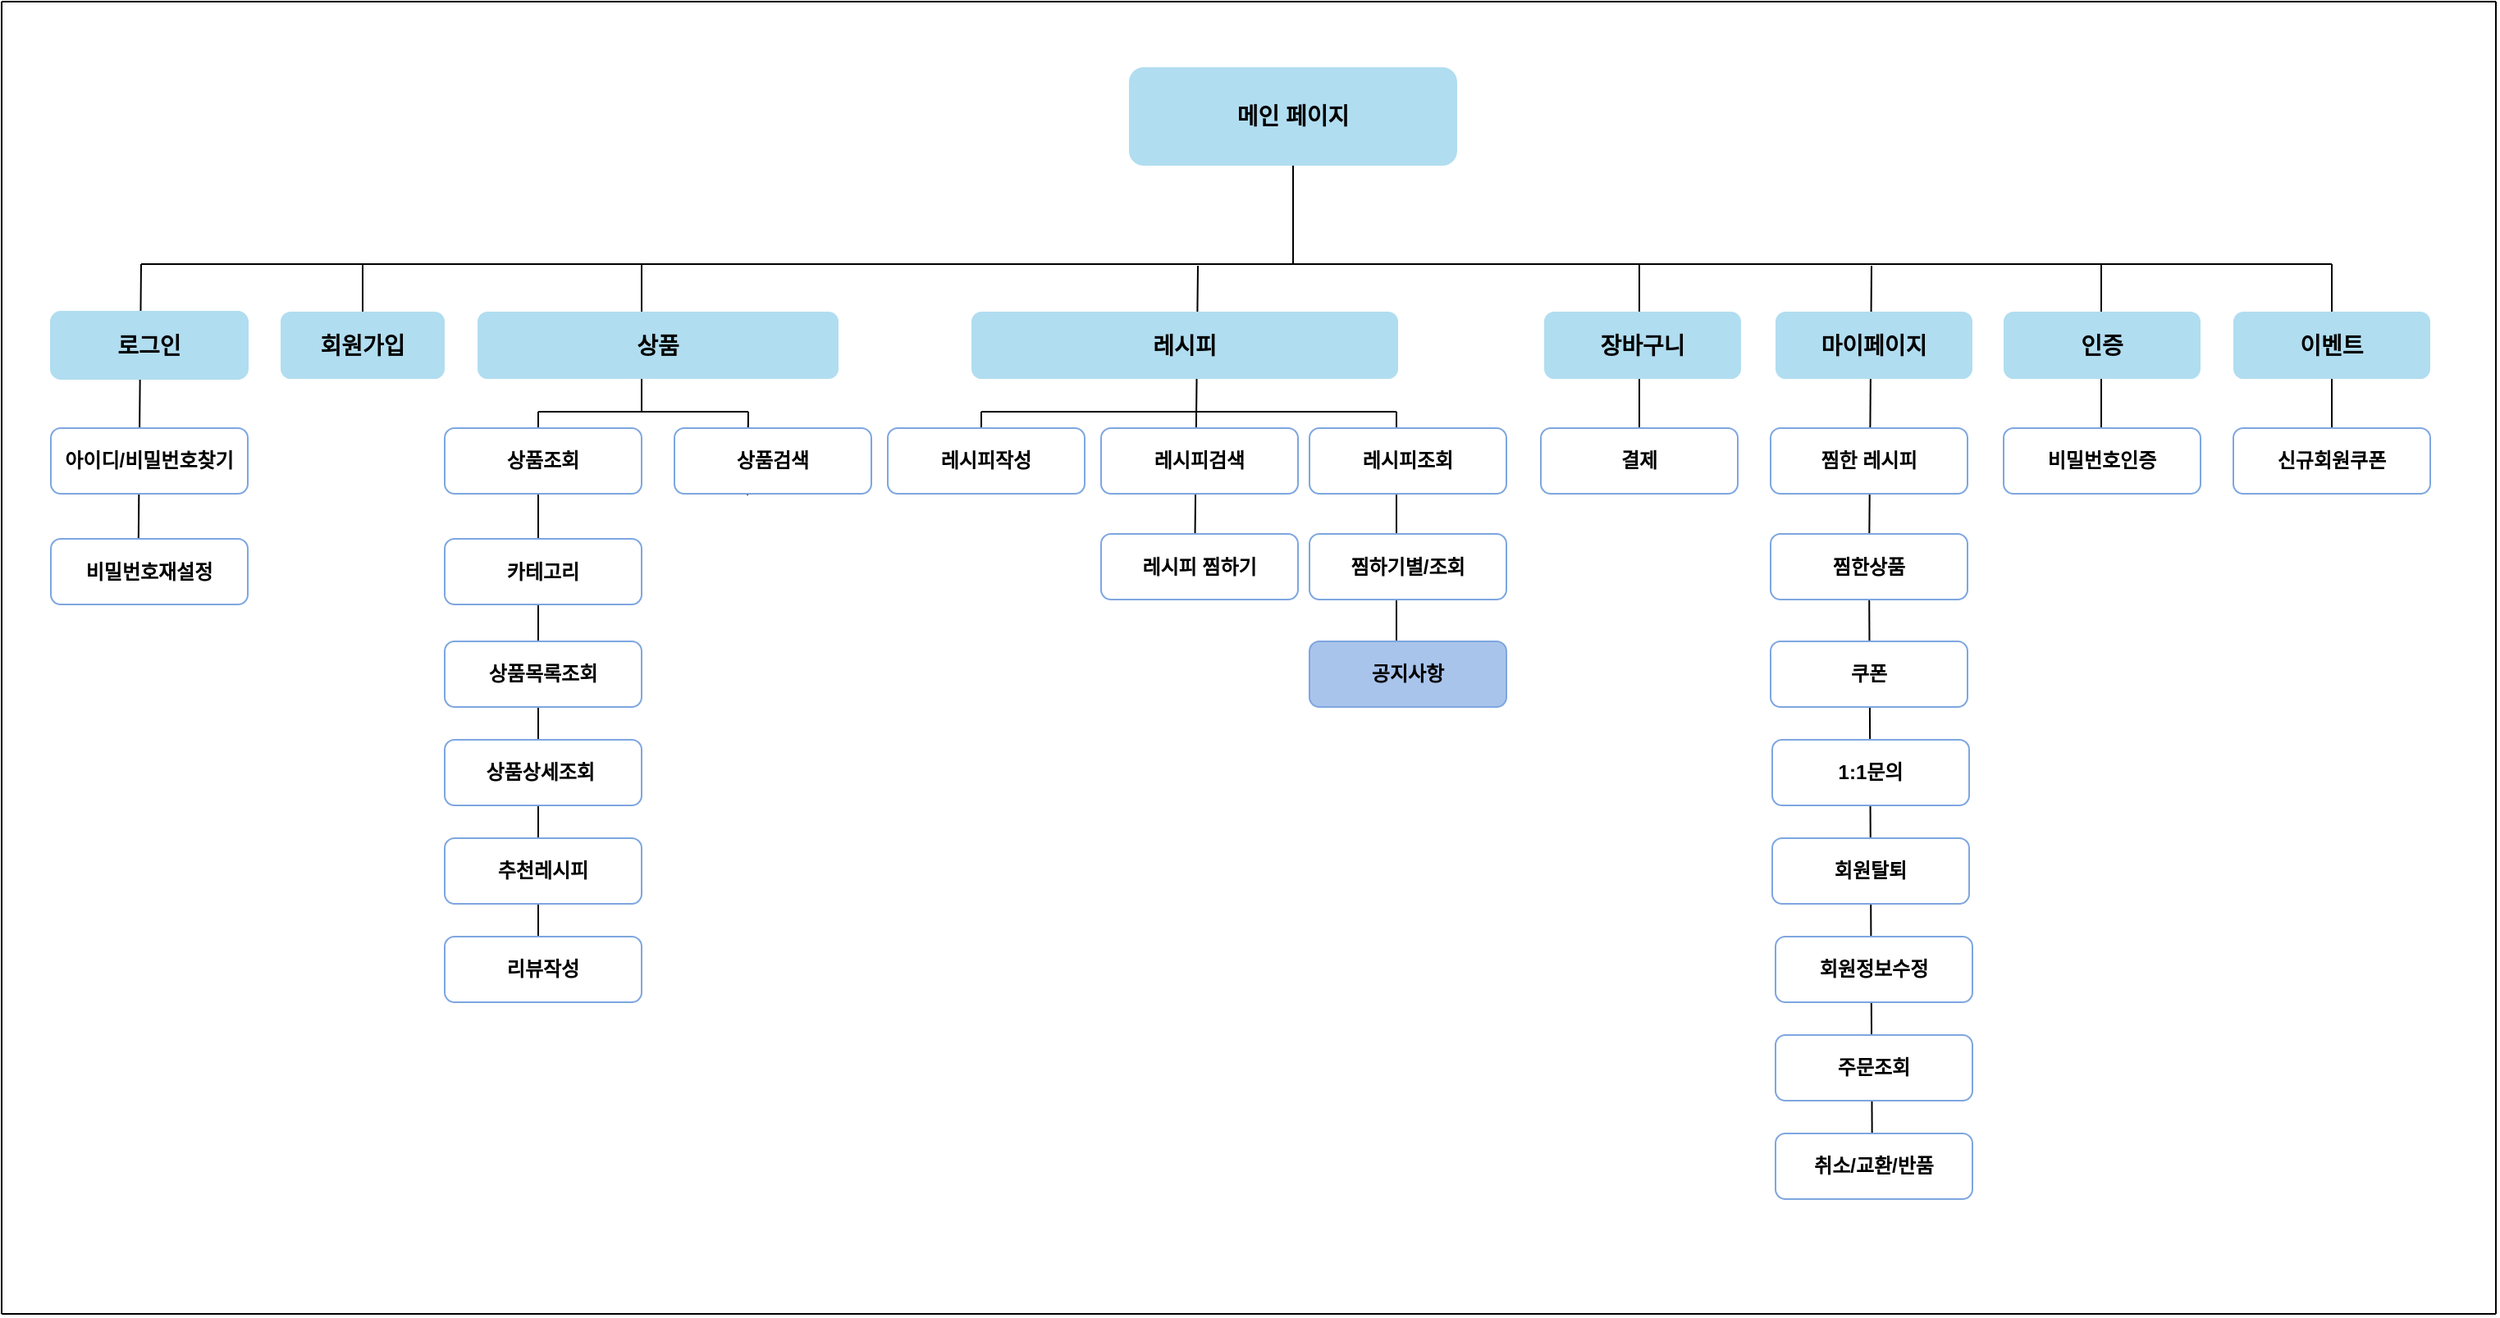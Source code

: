 <mxfile version="23.1.6" type="github">
  <diagram id="prtHgNgQTEPvFCAcTncT" name="Page-1">
    <mxGraphModel dx="790" dy="649" grid="1" gridSize="10" guides="1" tooltips="1" connect="1" arrows="1" fold="1" page="1" pageScale="1" pageWidth="2339" pageHeight="3300" math="0" shadow="0">
      <root>
        <mxCell id="0" />
        <mxCell id="1" parent="0" />
        <mxCell id="E1q4cWO9czZsZP-2fBdB-1" value="&lt;h3&gt;&lt;font style=&quot;font-size: 14px;&quot;&gt;메인 페이지&lt;/font&gt;&lt;/h3&gt;" style="rounded=1;whiteSpace=wrap;html=1;fillColor=#B1DDF0;strokeColor=none;fontColor=#000000;" parent="1" vertex="1">
          <mxGeometry x="727" y="80" width="200" height="60" as="geometry" />
        </mxCell>
        <mxCell id="E1q4cWO9czZsZP-2fBdB-7" value="" style="endArrow=none;html=1;rounded=0;" parent="1" edge="1">
          <mxGeometry width="50" height="50" relative="1" as="geometry">
            <mxPoint x="125" y="200" as="sourcePoint" />
            <mxPoint x="1460" y="200" as="targetPoint" />
          </mxGeometry>
        </mxCell>
        <mxCell id="E1q4cWO9czZsZP-2fBdB-9" value="" style="endArrow=none;html=1;rounded=0;" parent="1" edge="1">
          <mxGeometry width="50" height="50" relative="1" as="geometry">
            <mxPoint x="827" y="200" as="sourcePoint" />
            <mxPoint x="827" y="140" as="targetPoint" />
          </mxGeometry>
        </mxCell>
        <mxCell id="E1q4cWO9czZsZP-2fBdB-10" value="" style="endArrow=none;html=1;rounded=0;exitX=0.442;exitY=0.967;exitDx=0;exitDy=0;exitPerimeter=0;" parent="1" source="E1q4cWO9czZsZP-2fBdB-39" edge="1">
          <mxGeometry width="50" height="50" relative="1" as="geometry">
            <mxPoint x="125" y="480" as="sourcePoint" />
            <mxPoint x="125" y="200" as="targetPoint" />
          </mxGeometry>
        </mxCell>
        <mxCell id="E1q4cWO9czZsZP-2fBdB-11" value="" style="endArrow=none;html=1;rounded=0;" parent="1" edge="1">
          <mxGeometry width="50" height="50" relative="1" as="geometry">
            <mxPoint x="260" y="260" as="sourcePoint" />
            <mxPoint x="260" y="200" as="targetPoint" />
          </mxGeometry>
        </mxCell>
        <mxCell id="E1q4cWO9czZsZP-2fBdB-19" value="&lt;h3&gt;&lt;font style=&quot;font-size: 14px;&quot;&gt;로그인&lt;/font&gt;&lt;/h3&gt;" style="rounded=1;whiteSpace=wrap;html=1;fillColor=#B1DDF0;strokeColor=#B1DDF0;" parent="1" vertex="1">
          <mxGeometry x="70" y="229" width="120" height="41" as="geometry" />
        </mxCell>
        <mxCell id="E1q4cWO9czZsZP-2fBdB-20" value="&lt;h3 style=&quot;border-color: var(--border-color);&quot;&gt;&lt;span style=&quot;font-size: 14px;&quot;&gt;회원가입&lt;/span&gt;&lt;/h3&gt;" style="rounded=1;whiteSpace=wrap;html=1;fillColor=#B1DDF0;strokeColor=none;" parent="1" vertex="1">
          <mxGeometry x="210" y="229" width="100" height="41" as="geometry" />
        </mxCell>
        <mxCell id="E1q4cWO9czZsZP-2fBdB-34" value="" style="endArrow=none;html=1;rounded=0;" parent="1" source="dtlimb288gDjcLGbAKey-57" edge="1">
          <mxGeometry width="50" height="50" relative="1" as="geometry">
            <mxPoint x="1180" y="710" as="sourcePoint" />
            <mxPoint x="1179.5" y="201" as="targetPoint" />
          </mxGeometry>
        </mxCell>
        <mxCell id="E1q4cWO9czZsZP-2fBdB-36" value="" style="endArrow=none;html=1;rounded=0;exitX=0.496;exitY=1;exitDx=0;exitDy=0;exitPerimeter=0;" parent="1" source="dtlimb288gDjcLGbAKey-55" edge="1">
          <mxGeometry width="50" height="50" relative="1" as="geometry">
            <mxPoint x="1320" y="560" as="sourcePoint" />
            <mxPoint x="1319.5" y="200" as="targetPoint" />
          </mxGeometry>
        </mxCell>
        <mxCell id="E1q4cWO9czZsZP-2fBdB-37" value="&lt;h3&gt;&lt;span style=&quot;font-size: 14px;&quot;&gt;마이페이지&lt;/span&gt;&lt;/h3&gt;" style="rounded=1;whiteSpace=wrap;html=1;fillColor=#B1DDF0;strokeColor=none;" parent="1" vertex="1">
          <mxGeometry x="1121" y="229" width="120" height="41" as="geometry" />
        </mxCell>
        <mxCell id="E1q4cWO9czZsZP-2fBdB-38" value="&lt;font style=&quot;font-size: 12px;&quot;&gt;&lt;b&gt;아이디/비밀번호찾기&lt;/b&gt;&lt;/font&gt;" style="rounded=1;whiteSpace=wrap;html=1;strokeColor=#7EA6E0;" parent="1" vertex="1">
          <mxGeometry x="70" y="300" width="120" height="40" as="geometry" />
        </mxCell>
        <mxCell id="E1q4cWO9czZsZP-2fBdB-39" value="&lt;b&gt;비밀번호재설정&lt;/b&gt;" style="rounded=1;whiteSpace=wrap;html=1;strokeColor=#7EA6E0;" parent="1" vertex="1">
          <mxGeometry x="70" y="367.5" width="120" height="40" as="geometry" />
        </mxCell>
        <mxCell id="E1q4cWO9czZsZP-2fBdB-43" value="" style="endArrow=none;html=1;rounded=0;" parent="1" edge="1">
          <mxGeometry width="50" height="50" relative="1" as="geometry">
            <mxPoint x="430" y="290" as="sourcePoint" />
            <mxPoint x="430" y="200" as="targetPoint" />
          </mxGeometry>
        </mxCell>
        <mxCell id="E1q4cWO9czZsZP-2fBdB-44" value="&lt;h3&gt;&lt;span style=&quot;font-size: 14px;&quot;&gt;상품&lt;/span&gt;&lt;/h3&gt;" style="rounded=1;whiteSpace=wrap;html=1;fillColor=#B1DDF0;strokeColor=none;" parent="1" vertex="1">
          <mxGeometry x="330" y="229" width="220" height="41" as="geometry" />
        </mxCell>
        <mxCell id="E1q4cWO9czZsZP-2fBdB-46" value="" style="endArrow=none;html=1;rounded=0;" parent="1" edge="1">
          <mxGeometry width="50" height="50" relative="1" as="geometry">
            <mxPoint x="367" y="290" as="sourcePoint" />
            <mxPoint x="495" y="290" as="targetPoint" />
          </mxGeometry>
        </mxCell>
        <mxCell id="E1q4cWO9czZsZP-2fBdB-60" value="" style="endArrow=none;html=1;rounded=0;" parent="1" edge="1">
          <mxGeometry width="50" height="50" relative="1" as="geometry">
            <mxPoint x="367" y="350" as="sourcePoint" />
            <mxPoint x="367" y="290" as="targetPoint" />
            <Array as="points">
              <mxPoint x="367" y="650" />
              <mxPoint x="367" y="350" />
            </Array>
          </mxGeometry>
        </mxCell>
        <mxCell id="E1q4cWO9czZsZP-2fBdB-70" value="" style="endArrow=none;html=1;rounded=0;" parent="1" edge="1">
          <mxGeometry width="50" height="50" relative="1" as="geometry">
            <mxPoint x="637" y="315" as="sourcePoint" />
            <mxPoint x="637" y="290" as="targetPoint" />
            <Array as="points" />
          </mxGeometry>
        </mxCell>
        <mxCell id="E1q4cWO9czZsZP-2fBdB-95" value="" style="endArrow=none;html=1;rounded=0;" parent="1" edge="1">
          <mxGeometry width="50" height="50" relative="1" as="geometry">
            <mxPoint x="637" y="290" as="sourcePoint" />
            <mxPoint x="890" y="290" as="targetPoint" />
          </mxGeometry>
        </mxCell>
        <mxCell id="E1q4cWO9czZsZP-2fBdB-96" value="" style="endArrow=none;html=1;rounded=0;" parent="1" edge="1">
          <mxGeometry width="50" height="50" relative="1" as="geometry">
            <mxPoint x="767.212" y="370" as="sourcePoint" />
            <mxPoint x="769" y="201" as="targetPoint" />
          </mxGeometry>
        </mxCell>
        <mxCell id="E1q4cWO9czZsZP-2fBdB-97" value="&lt;h3 style=&quot;border-color: var(--border-color);&quot;&gt;레시피&lt;/h3&gt;" style="rounded=1;whiteSpace=wrap;html=1;fillColor=#B1DDF0;strokeColor=none;" parent="1" vertex="1">
          <mxGeometry x="631" y="229" width="260" height="41" as="geometry" />
        </mxCell>
        <mxCell id="E1q4cWO9czZsZP-2fBdB-99" value="" style="endArrow=none;html=1;rounded=0;exitX=0.5;exitY=0;exitDx=0;exitDy=0;" parent="1" source="dtlimb288gDjcLGbAKey-50" edge="1">
          <mxGeometry width="50" height="50" relative="1" as="geometry">
            <mxPoint x="1040" y="280" as="sourcePoint" />
            <mxPoint x="1038" y="200" as="targetPoint" />
          </mxGeometry>
        </mxCell>
        <mxCell id="E1q4cWO9czZsZP-2fBdB-100" value="&lt;h3&gt;&lt;span style=&quot;font-size: 14px;&quot;&gt;장바구니&lt;/span&gt;&lt;/h3&gt;" style="rounded=1;whiteSpace=wrap;html=1;fillColor=#B1DDF0;strokeColor=none;" parent="1" vertex="1">
          <mxGeometry x="980" y="229" width="120" height="41" as="geometry" />
        </mxCell>
        <mxCell id="KlSo-lFugnyP5eJHimmW-14" value="&lt;font style=&quot;font-size: 12px;&quot;&gt;&lt;b&gt;상품조회&lt;/b&gt;&lt;/font&gt;" style="rounded=1;whiteSpace=wrap;html=1;strokeColor=#7EA6E0;" parent="1" vertex="1">
          <mxGeometry x="310" y="300" width="120" height="40" as="geometry" />
        </mxCell>
        <mxCell id="dtlimb288gDjcLGbAKey-2" value="" style="endArrow=none;html=1;rounded=0;exitX=0.371;exitY=1.021;exitDx=0;exitDy=0;exitPerimeter=0;" parent="1" source="dtlimb288gDjcLGbAKey-3" edge="1">
          <mxGeometry width="50" height="50" relative="1" as="geometry">
            <mxPoint x="495" y="350" as="sourcePoint" />
            <mxPoint x="495" y="290" as="targetPoint" />
          </mxGeometry>
        </mxCell>
        <mxCell id="dtlimb288gDjcLGbAKey-3" value="&lt;b&gt;상품검색&lt;/b&gt;" style="rounded=1;whiteSpace=wrap;html=1;strokeColor=#7EA6E0;" parent="1" vertex="1">
          <mxGeometry x="450" y="300" width="120" height="40" as="geometry" />
        </mxCell>
        <mxCell id="dtlimb288gDjcLGbAKey-10" value="&lt;b&gt;상품목록조회&lt;/b&gt;" style="rounded=1;whiteSpace=wrap;html=1;strokeColor=#7EA6E0;" parent="1" vertex="1">
          <mxGeometry x="310" y="430" width="120" height="40" as="geometry" />
        </mxCell>
        <mxCell id="dtlimb288gDjcLGbAKey-15" value="&lt;b&gt;레시피검색&lt;/b&gt;" style="rounded=1;whiteSpace=wrap;html=1;strokeColor=#7EA6E0;" parent="1" vertex="1">
          <mxGeometry x="710" y="300" width="120" height="40" as="geometry" />
        </mxCell>
        <mxCell id="dtlimb288gDjcLGbAKey-13" value="&lt;b&gt;레시피작성&lt;/b&gt;" style="rounded=1;whiteSpace=wrap;html=1;strokeColor=#7EA6E0;" parent="1" vertex="1">
          <mxGeometry x="580" y="300" width="120" height="40" as="geometry" />
        </mxCell>
        <mxCell id="dtlimb288gDjcLGbAKey-20" value="&lt;b&gt;카테고리&lt;/b&gt;" style="rounded=1;whiteSpace=wrap;html=1;strokeColor=#7EA6E0;" parent="1" vertex="1">
          <mxGeometry x="310" y="367.5" width="120" height="40" as="geometry" />
        </mxCell>
        <mxCell id="dtlimb288gDjcLGbAKey-19" value="&lt;b&gt;레시피 찜하기&lt;/b&gt;" style="rounded=1;whiteSpace=wrap;html=1;strokeColor=#7EA6E0;" parent="1" vertex="1">
          <mxGeometry x="710" y="364.5" width="120" height="40" as="geometry" />
        </mxCell>
        <mxCell id="dtlimb288gDjcLGbAKey-36" value="&lt;b&gt;추천레시피&lt;/b&gt;" style="rounded=1;whiteSpace=wrap;html=1;strokeColor=#7EA6E0;" parent="1" vertex="1">
          <mxGeometry x="310" y="550" width="120" height="40" as="geometry" />
        </mxCell>
        <mxCell id="dtlimb288gDjcLGbAKey-37" value="&lt;b&gt;상품상세조회&amp;nbsp;&lt;/b&gt;" style="rounded=1;whiteSpace=wrap;html=1;strokeColor=#7EA6E0;" parent="1" vertex="1">
          <mxGeometry x="310" y="490" width="120" height="40" as="geometry" />
        </mxCell>
        <mxCell id="dtlimb288gDjcLGbAKey-38" value="&lt;b&gt;리뷰작성&lt;/b&gt;" style="rounded=1;whiteSpace=wrap;html=1;strokeColor=#7EA6E0;" parent="1" vertex="1">
          <mxGeometry x="310" y="610" width="120" height="40" as="geometry" />
        </mxCell>
        <mxCell id="dtlimb288gDjcLGbAKey-48" value="" style="endArrow=none;html=1;rounded=0;" parent="1" edge="1">
          <mxGeometry width="50" height="50" relative="1" as="geometry">
            <mxPoint x="890" y="450" as="sourcePoint" />
            <mxPoint x="890" y="290" as="targetPoint" />
            <Array as="points" />
          </mxGeometry>
        </mxCell>
        <mxCell id="dtlimb288gDjcLGbAKey-49" value="&lt;b&gt;레시피조회&lt;/b&gt;" style="rounded=1;whiteSpace=wrap;html=1;strokeColor=#7EA6E0;" parent="1" vertex="1">
          <mxGeometry x="837" y="300" width="120" height="40" as="geometry" />
        </mxCell>
        <mxCell id="dtlimb288gDjcLGbAKey-50" value="&lt;b&gt;결제&lt;/b&gt;" style="rounded=1;whiteSpace=wrap;html=1;strokeColor=#7EA6E0;" parent="1" vertex="1">
          <mxGeometry x="978" y="300" width="120" height="40" as="geometry" />
        </mxCell>
        <mxCell id="dtlimb288gDjcLGbAKey-53" value="&lt;b&gt;찜한 레시피&lt;/b&gt;" style="rounded=1;whiteSpace=wrap;html=1;strokeColor=#7EA6E0;" parent="1" vertex="1">
          <mxGeometry x="1118" y="300" width="120" height="40" as="geometry" />
        </mxCell>
        <mxCell id="dtlimb288gDjcLGbAKey-54" value="&lt;h3&gt;&lt;span style=&quot;font-size: 14px;&quot;&gt;인증&lt;/span&gt;&lt;/h3&gt;" style="rounded=1;whiteSpace=wrap;html=1;fillColor=#B1DDF0;strokeColor=none;" parent="1" vertex="1">
          <mxGeometry x="1260" y="229" width="120" height="41" as="geometry" />
        </mxCell>
        <mxCell id="dtlimb288gDjcLGbAKey-55" value="&lt;b&gt;비밀번호인증&lt;/b&gt;" style="rounded=1;whiteSpace=wrap;html=1;strokeColor=#7EA6E0;" parent="1" vertex="1">
          <mxGeometry x="1260" y="300" width="120" height="40" as="geometry" />
        </mxCell>
        <mxCell id="dtlimb288gDjcLGbAKey-60" value="" style="endArrow=none;html=1;rounded=0;" parent="1" target="dtlimb288gDjcLGbAKey-57" edge="1">
          <mxGeometry width="50" height="50" relative="1" as="geometry">
            <mxPoint x="1180" y="760" as="sourcePoint" />
            <mxPoint x="1179.5" y="201" as="targetPoint" />
          </mxGeometry>
        </mxCell>
        <mxCell id="dtlimb288gDjcLGbAKey-57" value="&lt;b&gt;찜한상품&lt;/b&gt;" style="rounded=1;whiteSpace=wrap;html=1;strokeColor=#7EA6E0;" parent="1" vertex="1">
          <mxGeometry x="1118" y="364.5" width="120" height="40" as="geometry" />
        </mxCell>
        <mxCell id="dtlimb288gDjcLGbAKey-61" value="&lt;b&gt;쿠폰&lt;/b&gt;" style="rounded=1;whiteSpace=wrap;html=1;strokeColor=#7EA6E0;" parent="1" vertex="1">
          <mxGeometry x="1118" y="430" width="120" height="40" as="geometry" />
        </mxCell>
        <mxCell id="dtlimb288gDjcLGbAKey-62" value="" style="endArrow=none;html=1;rounded=0;exitX=0.5;exitY=1;exitDx=0;exitDy=0;" parent="1" source="dtlimb288gDjcLGbAKey-64" edge="1">
          <mxGeometry width="50" height="50" relative="1" as="geometry">
            <mxPoint x="1460.5" y="560" as="sourcePoint" />
            <mxPoint x="1460" y="200" as="targetPoint" />
          </mxGeometry>
        </mxCell>
        <mxCell id="dtlimb288gDjcLGbAKey-63" value="&lt;h3&gt;&lt;span style=&quot;font-size: 14px;&quot;&gt;이벤트&lt;/span&gt;&lt;/h3&gt;" style="rounded=1;whiteSpace=wrap;html=1;fillColor=#B1DDF0;strokeColor=none;" parent="1" vertex="1">
          <mxGeometry x="1400" y="229" width="120" height="41" as="geometry" />
        </mxCell>
        <mxCell id="dtlimb288gDjcLGbAKey-64" value="&lt;b&gt;신규회원쿠폰&lt;/b&gt;" style="rounded=1;whiteSpace=wrap;html=1;strokeColor=#7EA6E0;" parent="1" vertex="1">
          <mxGeometry x="1400" y="300" width="120" height="40" as="geometry" />
        </mxCell>
        <mxCell id="dtlimb288gDjcLGbAKey-65" value="&lt;b&gt;1:1문의&lt;/b&gt;" style="rounded=1;whiteSpace=wrap;html=1;strokeColor=#7EA6E0;" parent="1" vertex="1">
          <mxGeometry x="1119" y="490" width="120" height="40" as="geometry" />
        </mxCell>
        <mxCell id="dtlimb288gDjcLGbAKey-66" value="&lt;b&gt;회원정보수정&lt;/b&gt;" style="rounded=1;whiteSpace=wrap;html=1;strokeColor=#7EA6E0;" parent="1" vertex="1">
          <mxGeometry x="1121" y="610" width="120" height="40" as="geometry" />
        </mxCell>
        <mxCell id="dtlimb288gDjcLGbAKey-67" value="&lt;b&gt;회원탈퇴&lt;/b&gt;" style="rounded=1;whiteSpace=wrap;html=1;strokeColor=#7EA6E0;" parent="1" vertex="1">
          <mxGeometry x="1119" y="550" width="120" height="40" as="geometry" />
        </mxCell>
        <mxCell id="dtlimb288gDjcLGbAKey-68" value="&lt;b&gt;주문조회&lt;/b&gt;" style="rounded=1;whiteSpace=wrap;html=1;strokeColor=#7EA6E0;" parent="1" vertex="1">
          <mxGeometry x="1121" y="670" width="120" height="40" as="geometry" />
        </mxCell>
        <mxCell id="dtlimb288gDjcLGbAKey-69" value="&lt;b&gt;취소/교환/반품&lt;/b&gt;" style="rounded=1;whiteSpace=wrap;html=1;strokeColor=#7EA6E0;" parent="1" vertex="1">
          <mxGeometry x="1121" y="730" width="120" height="40" as="geometry" />
        </mxCell>
        <mxCell id="EZi_Br7z70EzJNuGvJfx-1" value="" style="endArrow=none;html=1;rounded=0;" parent="1" edge="1">
          <mxGeometry width="50" height="50" relative="1" as="geometry">
            <mxPoint x="40" y="840" as="sourcePoint" />
            <mxPoint x="40" y="40" as="targetPoint" />
          </mxGeometry>
        </mxCell>
        <mxCell id="EZi_Br7z70EzJNuGvJfx-2" value="" style="endArrow=none;html=1;rounded=0;" parent="1" edge="1">
          <mxGeometry width="50" height="50" relative="1" as="geometry">
            <mxPoint x="1560" y="840" as="sourcePoint" />
            <mxPoint x="1560" y="40" as="targetPoint" />
          </mxGeometry>
        </mxCell>
        <mxCell id="EZi_Br7z70EzJNuGvJfx-3" value="" style="endArrow=none;html=1;rounded=0;" parent="1" edge="1">
          <mxGeometry width="50" height="50" relative="1" as="geometry">
            <mxPoint x="1560" y="40" as="sourcePoint" />
            <mxPoint x="40" y="40" as="targetPoint" />
          </mxGeometry>
        </mxCell>
        <mxCell id="EZi_Br7z70EzJNuGvJfx-4" value="" style="endArrow=none;html=1;rounded=0;" parent="1" edge="1">
          <mxGeometry width="50" height="50" relative="1" as="geometry">
            <mxPoint x="1560" y="840" as="sourcePoint" />
            <mxPoint x="40" y="840" as="targetPoint" />
          </mxGeometry>
        </mxCell>
        <mxCell id="BD1DtVb1XvANCM3LZKQT-1" value="&lt;b&gt;찜하기별/조회&lt;/b&gt;" style="rounded=1;whiteSpace=wrap;html=1;strokeColor=#7EA6E0;" vertex="1" parent="1">
          <mxGeometry x="837" y="364.5" width="120" height="40" as="geometry" />
        </mxCell>
        <mxCell id="BD1DtVb1XvANCM3LZKQT-2" value="&lt;b&gt;공지사항&lt;/b&gt;" style="rounded=1;whiteSpace=wrap;html=1;strokeColor=#7EA6E0;fillColor=#A9C4EB;" vertex="1" parent="1">
          <mxGeometry x="837" y="430" width="120" height="40" as="geometry" />
        </mxCell>
      </root>
    </mxGraphModel>
  </diagram>
</mxfile>
